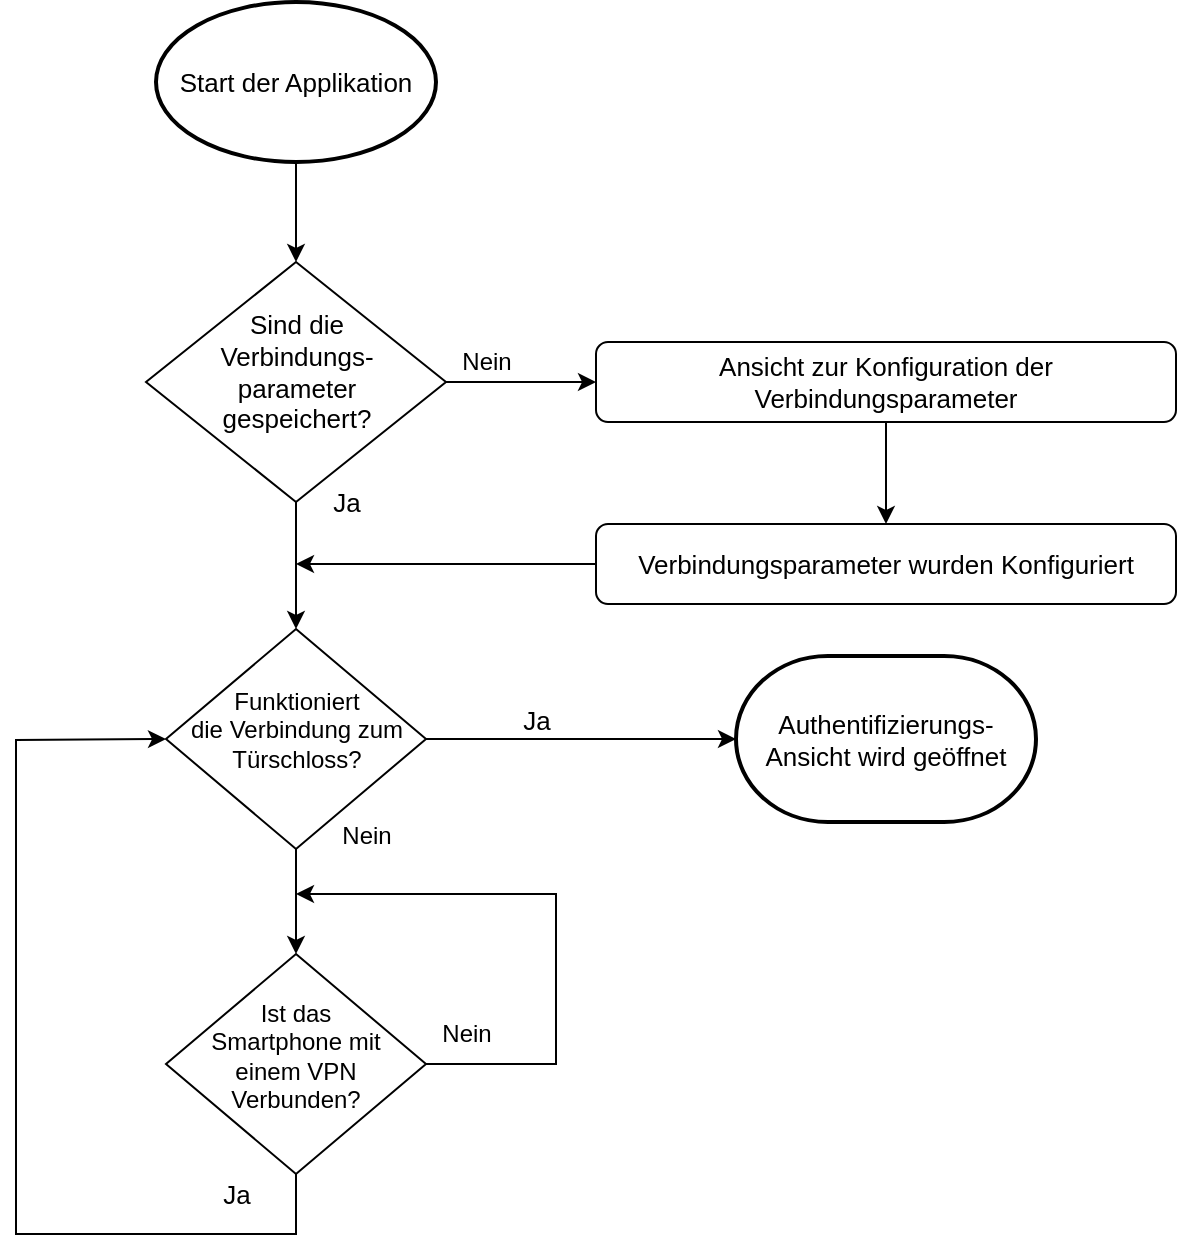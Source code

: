 <mxfile version="17.1.3" type="device"><diagram id="C5RBs43oDa-KdzZeNtuy" name="Page-1"><mxGraphModel dx="1422" dy="752" grid="1" gridSize="10" guides="1" tooltips="1" connect="1" arrows="1" fold="1" page="1" pageScale="1" pageWidth="827" pageHeight="1169" math="0" shadow="0"><root><mxCell id="WIyWlLk6GJQsqaUBKTNV-0"/><mxCell id="WIyWlLk6GJQsqaUBKTNV-1" parent="WIyWlLk6GJQsqaUBKTNV-0"/><mxCell id="A74MhHcBtcF2SQXsZ9II-14" value="" style="edgeStyle=orthogonalEdgeStyle;rounded=0;orthogonalLoop=1;jettySize=auto;html=1;fontSize=12;entryX=0.5;entryY=0;entryDx=0;entryDy=0;exitX=0.5;exitY=1;exitDx=0;exitDy=0;exitPerimeter=0;" edge="1" parent="WIyWlLk6GJQsqaUBKTNV-1" source="A74MhHcBtcF2SQXsZ9II-36" target="WIyWlLk6GJQsqaUBKTNV-6"><mxGeometry relative="1" as="geometry"><mxPoint x="220" y="110" as="sourcePoint"/></mxGeometry></mxCell><mxCell id="A74MhHcBtcF2SQXsZ9II-17" value="" style="edgeStyle=orthogonalEdgeStyle;rounded=0;orthogonalLoop=1;jettySize=auto;html=1;fontSize=12;" edge="1" parent="WIyWlLk6GJQsqaUBKTNV-1" source="WIyWlLk6GJQsqaUBKTNV-6" target="WIyWlLk6GJQsqaUBKTNV-10"><mxGeometry relative="1" as="geometry"/></mxCell><mxCell id="WIyWlLk6GJQsqaUBKTNV-6" value="" style="rhombus;whiteSpace=wrap;html=1;shadow=0;fontFamily=Helvetica;fontSize=12;align=center;strokeWidth=1;spacing=6;spacingTop=-4;" parent="WIyWlLk6GJQsqaUBKTNV-1" vertex="1"><mxGeometry x="145" y="160" width="150" height="120" as="geometry"/></mxCell><mxCell id="A74MhHcBtcF2SQXsZ9II-4" value="" style="edgeStyle=orthogonalEdgeStyle;rounded=0;orthogonalLoop=1;jettySize=auto;html=1;fontSize=13;" edge="1" parent="WIyWlLk6GJQsqaUBKTNV-1" source="WIyWlLk6GJQsqaUBKTNV-7" target="A74MhHcBtcF2SQXsZ9II-3"><mxGeometry relative="1" as="geometry"/></mxCell><mxCell id="WIyWlLk6GJQsqaUBKTNV-7" value="&lt;font style=&quot;font-size: 13px&quot;&gt;Ansicht zur Konfiguration der Verbindungsparameter&lt;/font&gt;" style="rounded=1;whiteSpace=wrap;html=1;fontSize=12;glass=0;strokeWidth=1;shadow=0;" parent="WIyWlLk6GJQsqaUBKTNV-1" vertex="1"><mxGeometry x="370" y="200" width="290" height="40" as="geometry"/></mxCell><mxCell id="A74MhHcBtcF2SQXsZ9II-7" value="" style="edgeStyle=orthogonalEdgeStyle;rounded=0;orthogonalLoop=1;jettySize=auto;html=1;fontSize=13;" edge="1" parent="WIyWlLk6GJQsqaUBKTNV-1" source="WIyWlLk6GJQsqaUBKTNV-10" target="A74MhHcBtcF2SQXsZ9II-6"><mxGeometry relative="1" as="geometry"/></mxCell><mxCell id="WIyWlLk6GJQsqaUBKTNV-10" value="" style="rhombus;whiteSpace=wrap;html=1;shadow=0;fontFamily=Helvetica;fontSize=12;align=center;strokeWidth=1;spacing=6;spacingTop=-4;" parent="WIyWlLk6GJQsqaUBKTNV-1" vertex="1"><mxGeometry x="155" y="343.5" width="130" height="110" as="geometry"/></mxCell><mxCell id="A74MhHcBtcF2SQXsZ9II-18" value="" style="edgeStyle=orthogonalEdgeStyle;rounded=0;orthogonalLoop=1;jettySize=auto;html=1;fontSize=12;entryX=0;entryY=0.5;entryDx=0;entryDy=0;exitX=1;exitY=0.5;exitDx=0;exitDy=0;entryPerimeter=0;" edge="1" parent="WIyWlLk6GJQsqaUBKTNV-1" source="WIyWlLk6GJQsqaUBKTNV-10" target="A74MhHcBtcF2SQXsZ9II-35"><mxGeometry relative="1" as="geometry"><mxPoint x="290" y="400" as="sourcePoint"/><mxPoint x="445.0" y="398.5" as="targetPoint"/></mxGeometry></mxCell><mxCell id="A74MhHcBtcF2SQXsZ9II-1" value="&lt;div&gt;Funktioniert&lt;/div&gt;&lt;div&gt;die Verbindung zum&lt;/div&gt;&lt;div&gt;Türschloss?&lt;br&gt;&lt;/div&gt;" style="text;html=1;align=center;verticalAlign=middle;resizable=0;points=[];autosize=1;strokeColor=none;fillColor=none;" vertex="1" parent="WIyWlLk6GJQsqaUBKTNV-1"><mxGeometry x="160" y="368.5" width="120" height="50" as="geometry"/></mxCell><mxCell id="A74MhHcBtcF2SQXsZ9II-3" value="&lt;font style=&quot;font-size: 13px&quot;&gt;Verbindungsparameter wurden Konfiguriert&lt;br&gt;&lt;/font&gt;" style="rounded=1;whiteSpace=wrap;html=1;fontSize=12;glass=0;strokeWidth=1;shadow=0;" vertex="1" parent="WIyWlLk6GJQsqaUBKTNV-1"><mxGeometry x="370" y="291" width="290" height="40" as="geometry"/></mxCell><mxCell id="A74MhHcBtcF2SQXsZ9II-6" value="" style="rhombus;whiteSpace=wrap;html=1;shadow=0;fontFamily=Helvetica;fontSize=12;align=center;strokeWidth=1;spacing=6;spacingTop=-4;" vertex="1" parent="WIyWlLk6GJQsqaUBKTNV-1"><mxGeometry x="155" y="506" width="130" height="110" as="geometry"/></mxCell><mxCell id="A74MhHcBtcF2SQXsZ9II-9" value="&lt;font style=&quot;font-size: 12px&quot;&gt;Ist das Smartphone mit einem VPN Verbunden?&lt;/font&gt;" style="text;html=1;strokeColor=none;fillColor=none;align=center;verticalAlign=middle;whiteSpace=wrap;rounded=0;fontSize=11;" vertex="1" parent="WIyWlLk6GJQsqaUBKTNV-1"><mxGeometry x="175" y="532" width="90" height="50" as="geometry"/></mxCell><mxCell id="A74MhHcBtcF2SQXsZ9II-20" value="" style="edgeStyle=orthogonalEdgeStyle;rounded=0;orthogonalLoop=1;jettySize=auto;html=1;fontSize=12;exitX=1;exitY=0.5;exitDx=0;exitDy=0;" edge="1" parent="WIyWlLk6GJQsqaUBKTNV-1" source="WIyWlLk6GJQsqaUBKTNV-6" target="WIyWlLk6GJQsqaUBKTNV-7"><mxGeometry relative="1" as="geometry"/></mxCell><mxCell id="A74MhHcBtcF2SQXsZ9II-11" value="&lt;div&gt;Nein&lt;/div&gt;" style="text;html=1;align=center;verticalAlign=middle;resizable=0;points=[];autosize=1;strokeColor=none;fillColor=none;fontSize=12;" vertex="1" parent="WIyWlLk6GJQsqaUBKTNV-1"><mxGeometry x="285" y="536" width="40" height="20" as="geometry"/></mxCell><mxCell id="A74MhHcBtcF2SQXsZ9II-12" value="" style="endArrow=classic;html=1;rounded=0;fontSize=12;exitX=1;exitY=0.5;exitDx=0;exitDy=0;endFill=1;startArrow=none;startFill=0;" edge="1" parent="WIyWlLk6GJQsqaUBKTNV-1" source="A74MhHcBtcF2SQXsZ9II-6"><mxGeometry width="50" height="50" relative="1" as="geometry"><mxPoint x="380" y="556" as="sourcePoint"/><mxPoint x="220" y="476" as="targetPoint"/><Array as="points"><mxPoint x="350" y="561"/><mxPoint x="350" y="476"/></Array></mxGeometry></mxCell><mxCell id="A74MhHcBtcF2SQXsZ9II-22" value="&lt;div&gt;Nein&lt;/div&gt;" style="text;html=1;align=center;verticalAlign=middle;resizable=0;points=[];autosize=1;strokeColor=none;fillColor=none;fontSize=12;" vertex="1" parent="WIyWlLk6GJQsqaUBKTNV-1"><mxGeometry x="235" y="437" width="40" height="20" as="geometry"/></mxCell><mxCell id="A74MhHcBtcF2SQXsZ9II-23" value="&lt;div&gt;Nein&lt;/div&gt;" style="text;html=1;align=center;verticalAlign=middle;resizable=0;points=[];autosize=1;strokeColor=none;fillColor=none;fontSize=12;" vertex="1" parent="WIyWlLk6GJQsqaUBKTNV-1"><mxGeometry x="295" y="200" width="40" height="20" as="geometry"/></mxCell><mxCell id="A74MhHcBtcF2SQXsZ9II-24" value="&lt;font style=&quot;font-size: 13px&quot;&gt;Ja&lt;/font&gt;" style="text;html=1;align=center;verticalAlign=middle;resizable=0;points=[];autosize=1;strokeColor=none;fillColor=none;fontSize=12;" vertex="1" parent="WIyWlLk6GJQsqaUBKTNV-1"><mxGeometry x="230" y="270" width="30" height="20" as="geometry"/></mxCell><mxCell id="A74MhHcBtcF2SQXsZ9II-25" value="&lt;font style=&quot;font-size: 13px&quot;&gt;Ja&lt;/font&gt;" style="text;html=1;align=center;verticalAlign=middle;resizable=0;points=[];autosize=1;strokeColor=none;fillColor=none;fontSize=12;" vertex="1" parent="WIyWlLk6GJQsqaUBKTNV-1"><mxGeometry x="325" y="378.5" width="30" height="20" as="geometry"/></mxCell><mxCell id="A74MhHcBtcF2SQXsZ9II-26" value="&lt;font style=&quot;font-size: 13px&quot;&gt;Ja&lt;/font&gt;" style="text;html=1;align=center;verticalAlign=middle;resizable=0;points=[];autosize=1;strokeColor=none;fillColor=none;fontSize=12;" vertex="1" parent="WIyWlLk6GJQsqaUBKTNV-1"><mxGeometry x="175" y="616" width="30" height="20" as="geometry"/></mxCell><mxCell id="A74MhHcBtcF2SQXsZ9II-27" value="" style="endArrow=classic;html=1;rounded=0;fontSize=12;exitX=0.5;exitY=1;exitDx=0;exitDy=0;entryX=0;entryY=0.5;entryDx=0;entryDy=0;" edge="1" parent="WIyWlLk6GJQsqaUBKTNV-1" source="A74MhHcBtcF2SQXsZ9II-6" target="WIyWlLk6GJQsqaUBKTNV-10"><mxGeometry width="50" height="50" relative="1" as="geometry"><mxPoint x="470" y="566" as="sourcePoint"/><mxPoint x="520" y="516" as="targetPoint"/><Array as="points"><mxPoint x="220" y="646"/><mxPoint x="80" y="646"/><mxPoint x="80" y="399"/></Array></mxGeometry></mxCell><mxCell id="A74MhHcBtcF2SQXsZ9II-29" value="" style="endArrow=classic;html=1;rounded=0;fontSize=12;exitX=0;exitY=0.5;exitDx=0;exitDy=0;startArrow=none;startFill=0;endFill=1;" edge="1" parent="WIyWlLk6GJQsqaUBKTNV-1" source="A74MhHcBtcF2SQXsZ9II-3"><mxGeometry width="50" height="50" relative="1" as="geometry"><mxPoint x="390" y="321" as="sourcePoint"/><mxPoint x="220" y="311" as="targetPoint"/></mxGeometry></mxCell><mxCell id="A74MhHcBtcF2SQXsZ9II-34" value="&lt;div&gt;Sind die &lt;br&gt;&lt;/div&gt;&lt;div&gt;Verbindungs-&lt;/div&gt;&lt;div&gt;parameter &lt;br&gt;&lt;/div&gt;&lt;div&gt;gespeichert?&lt;/div&gt;" style="text;html=1;align=center;verticalAlign=middle;resizable=0;points=[];autosize=1;strokeColor=none;fillColor=none;fontSize=13;" vertex="1" parent="WIyWlLk6GJQsqaUBKTNV-1"><mxGeometry x="175" y="180" width="90" height="70" as="geometry"/></mxCell><mxCell id="A74MhHcBtcF2SQXsZ9II-35" value="&lt;div&gt;Authentifizierungs-&lt;/div&gt;&lt;div&gt;Ansicht wird geöffnet&lt;br&gt;&lt;/div&gt;" style="strokeWidth=2;html=1;shape=mxgraph.flowchart.terminator;whiteSpace=wrap;fontSize=13;" vertex="1" parent="WIyWlLk6GJQsqaUBKTNV-1"><mxGeometry x="440" y="357" width="150" height="83" as="geometry"/></mxCell><mxCell id="A74MhHcBtcF2SQXsZ9II-36" value="&lt;font style=&quot;font-size: 13px&quot;&gt;Start der Applikation&lt;/font&gt;" style="strokeWidth=2;html=1;shape=mxgraph.flowchart.start_2;whiteSpace=wrap;fontSize=13;" vertex="1" parent="WIyWlLk6GJQsqaUBKTNV-1"><mxGeometry x="150" y="30" width="140" height="80" as="geometry"/></mxCell></root></mxGraphModel></diagram></mxfile>